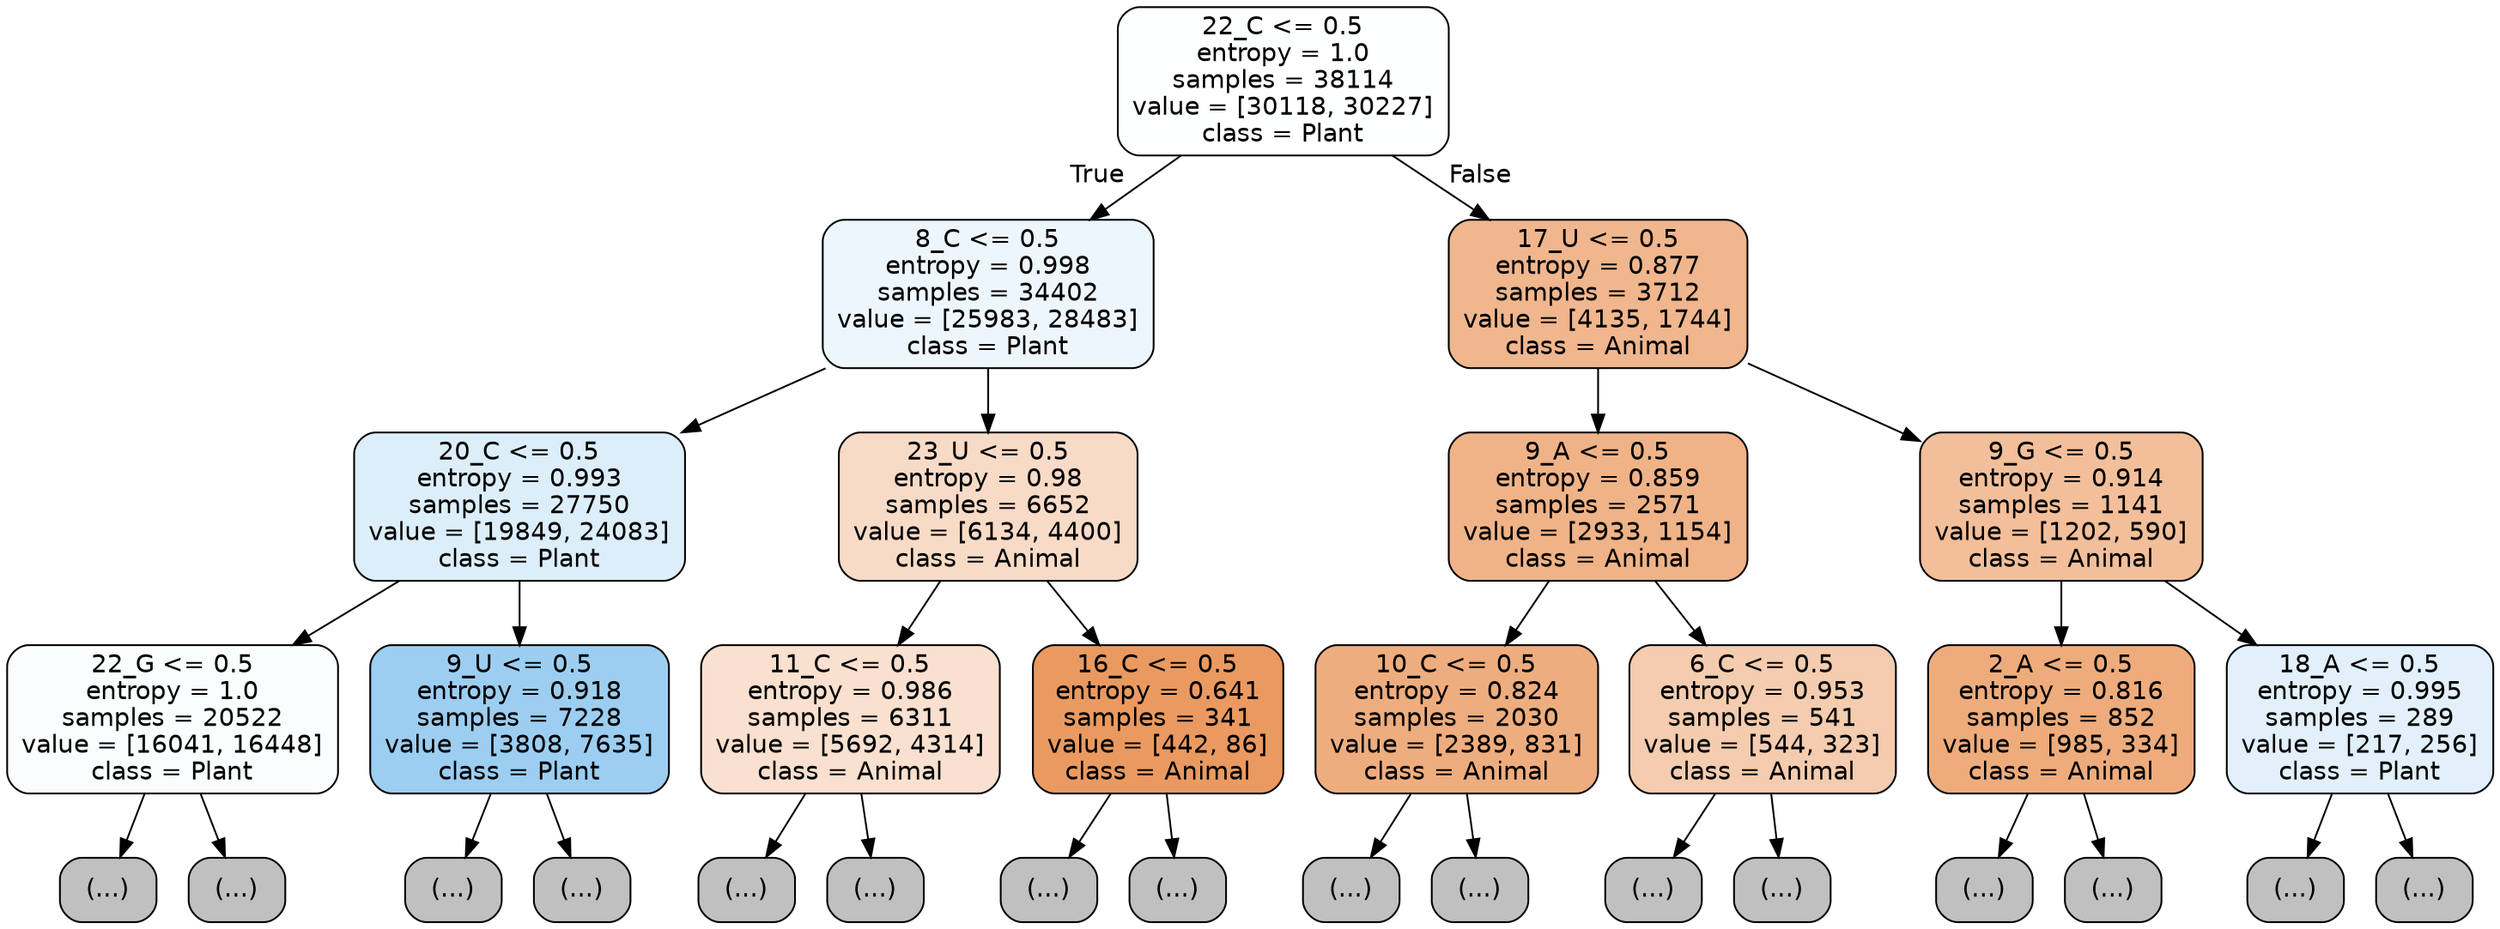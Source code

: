 digraph Tree {
node [shape=box, style="filled, rounded", color="black", fontname="helvetica"] ;
edge [fontname="helvetica"] ;
0 [label="22_C <= 0.5\nentropy = 1.0\nsamples = 38114\nvalue = [30118, 30227]\nclass = Plant", fillcolor="#feffff"] ;
1 [label="8_C <= 0.5\nentropy = 0.998\nsamples = 34402\nvalue = [25983, 28483]\nclass = Plant", fillcolor="#eef6fd"] ;
0 -> 1 [labeldistance=2.5, labelangle=45, headlabel="True"] ;
2 [label="20_C <= 0.5\nentropy = 0.993\nsamples = 27750\nvalue = [19849, 24083]\nclass = Plant", fillcolor="#dceefa"] ;
1 -> 2 ;
3 [label="22_G <= 0.5\nentropy = 1.0\nsamples = 20522\nvalue = [16041, 16448]\nclass = Plant", fillcolor="#fafdfe"] ;
2 -> 3 ;
4 [label="(...)", fillcolor="#C0C0C0"] ;
3 -> 4 ;
7789 [label="(...)", fillcolor="#C0C0C0"] ;
3 -> 7789 ;
8924 [label="9_U <= 0.5\nentropy = 0.918\nsamples = 7228\nvalue = [3808, 7635]\nclass = Plant", fillcolor="#9ccef2"] ;
2 -> 8924 ;
8925 [label="(...)", fillcolor="#C0C0C0"] ;
8924 -> 8925 ;
10938 [label="(...)", fillcolor="#C0C0C0"] ;
8924 -> 10938 ;
11665 [label="23_U <= 0.5\nentropy = 0.98\nsamples = 6652\nvalue = [6134, 4400]\nclass = Animal", fillcolor="#f8dbc7"] ;
1 -> 11665 ;
11666 [label="11_C <= 0.5\nentropy = 0.986\nsamples = 6311\nvalue = [5692, 4314]\nclass = Animal", fillcolor="#f9e0cf"] ;
11665 -> 11666 ;
11667 [label="(...)", fillcolor="#C0C0C0"] ;
11666 -> 11667 ;
13994 [label="(...)", fillcolor="#C0C0C0"] ;
11666 -> 13994 ;
14783 [label="16_C <= 0.5\nentropy = 0.641\nsamples = 341\nvalue = [442, 86]\nclass = Animal", fillcolor="#ea9a60"] ;
11665 -> 14783 ;
14784 [label="(...)", fillcolor="#C0C0C0"] ;
14783 -> 14784 ;
14863 [label="(...)", fillcolor="#C0C0C0"] ;
14783 -> 14863 ;
14898 [label="17_U <= 0.5\nentropy = 0.877\nsamples = 3712\nvalue = [4135, 1744]\nclass = Animal", fillcolor="#f0b68d"] ;
0 -> 14898 [labeldistance=2.5, labelangle=-45, headlabel="False"] ;
14899 [label="9_A <= 0.5\nentropy = 0.859\nsamples = 2571\nvalue = [2933, 1154]\nclass = Animal", fillcolor="#efb387"] ;
14898 -> 14899 ;
14900 [label="10_C <= 0.5\nentropy = 0.824\nsamples = 2030\nvalue = [2389, 831]\nclass = Animal", fillcolor="#eead7e"] ;
14899 -> 14900 ;
14901 [label="(...)", fillcolor="#C0C0C0"] ;
14900 -> 14901 ;
15666 [label="(...)", fillcolor="#C0C0C0"] ;
14900 -> 15666 ;
15891 [label="6_C <= 0.5\nentropy = 0.953\nsamples = 541\nvalue = [544, 323]\nclass = Animal", fillcolor="#f4ccaf"] ;
14899 -> 15891 ;
15892 [label="(...)", fillcolor="#C0C0C0"] ;
15891 -> 15892 ;
16081 [label="(...)", fillcolor="#C0C0C0"] ;
15891 -> 16081 ;
16154 [label="9_G <= 0.5\nentropy = 0.914\nsamples = 1141\nvalue = [1202, 590]\nclass = Animal", fillcolor="#f2bf9a"] ;
14898 -> 16154 ;
16155 [label="2_A <= 0.5\nentropy = 0.816\nsamples = 852\nvalue = [985, 334]\nclass = Animal", fillcolor="#eeac7c"] ;
16154 -> 16155 ;
16156 [label="(...)", fillcolor="#C0C0C0"] ;
16155 -> 16156 ;
16477 [label="(...)", fillcolor="#C0C0C0"] ;
16155 -> 16477 ;
16574 [label="18_A <= 0.5\nentropy = 0.995\nsamples = 289\nvalue = [217, 256]\nclass = Plant", fillcolor="#e1f0fb"] ;
16154 -> 16574 ;
16575 [label="(...)", fillcolor="#C0C0C0"] ;
16574 -> 16575 ;
16704 [label="(...)", fillcolor="#C0C0C0"] ;
16574 -> 16704 ;
}